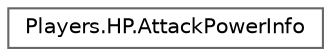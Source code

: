 digraph "Graphical Class Hierarchy"
{
 // LATEX_PDF_SIZE
  bgcolor="transparent";
  edge [fontname=Helvetica,fontsize=10,labelfontname=Helvetica,labelfontsize=10];
  node [fontname=Helvetica,fontsize=10,shape=box,height=0.2,width=0.4];
  rankdir="LR";
  Node0 [id="Node000000",label="Players.HP.AttackPowerInfo",height=0.2,width=0.4,color="grey40", fillcolor="white", style="filled",URL="$structPlayers_1_1HP_1_1AttackPowerInfo.html",tooltip="攻撃についての情報 スタンゲージへの攻撃力、アーマーorHPへの攻撃力の二つを設定"];
}
